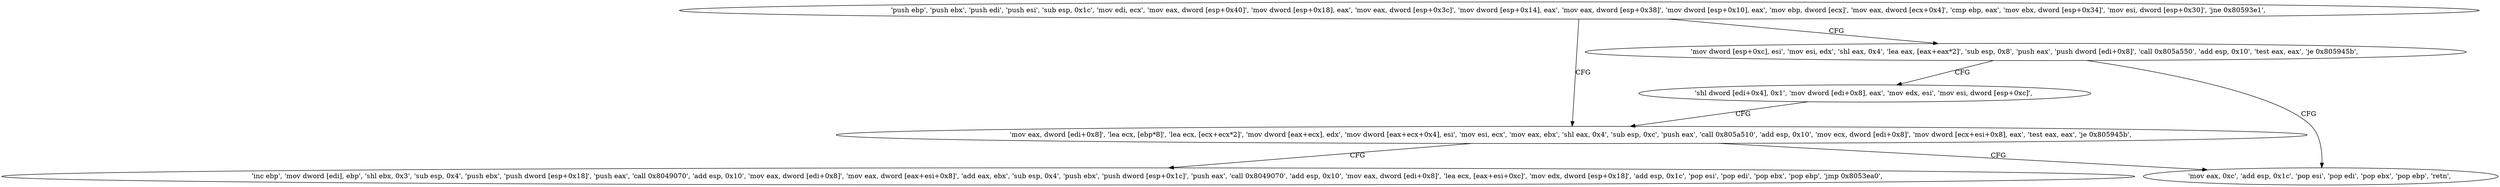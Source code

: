digraph "func" {
"134583168" [label = "'push ebp', 'push ebx', 'push edi', 'push esi', 'sub esp, 0x1c', 'mov edi, ecx', 'mov eax, dword [esp+0x40]', 'mov dword [esp+0x18], eax', 'mov eax, dword [esp+0x3c]', 'mov dword [esp+0x14], eax', 'mov eax, dword [esp+0x38]', 'mov dword [esp+0x10], eax', 'mov ebp, dword [ecx]', 'mov eax, dword [ecx+0x4]', 'cmp ebp, eax', 'mov ebx, dword [esp+0x34]', 'mov esi, dword [esp+0x30]', 'jne 0x80593e1', " ]
"134583265" [label = "'mov eax, dword [edi+0x8]', 'lea ecx, [ebp*8]', 'lea ecx, [ecx+ecx*2]', 'mov dword [eax+ecx], edx', 'mov dword [eax+ecx+0x4], esi', 'mov esi, ecx', 'mov eax, ebx', 'shl eax, 0x4', 'sub esp, 0xc', 'push eax', 'call 0x805a510', 'add esp, 0x10', 'mov ecx, dword [edi+0x8]', 'mov dword [ecx+esi+0x8], eax', 'test eax, eax', 'je 0x805945b', " ]
"134583218" [label = "'mov dword [esp+0xc], esi', 'mov esi, edx', 'shl eax, 0x4', 'lea eax, [eax+eax*2]', 'sub esp, 0x8', 'push eax', 'push dword [edi+0x8]', 'call 0x805a550', 'add esp, 0x10', 'test eax, eax', 'je 0x805945b', " ]
"134583387" [label = "'mov eax, 0xc', 'add esp, 0x1c', 'pop esi', 'pop edi', 'pop ebx', 'pop ebp', 'retn', " ]
"134583315" [label = "'inc ebp', 'mov dword [edi], ebp', 'shl ebx, 0x3', 'sub esp, 0x4', 'push ebx', 'push dword [esp+0x18]', 'push eax', 'call 0x8049070', 'add esp, 0x10', 'mov eax, dword [edi+0x8]', 'mov eax, dword [eax+esi+0x8]', 'add eax, ebx', 'sub esp, 0x4', 'push ebx', 'push dword [esp+0x1c]', 'push eax', 'call 0x8049070', 'add esp, 0x10', 'mov eax, dword [edi+0x8]', 'lea ecx, [eax+esi+0xc]', 'mov edx, dword [esp+0x18]', 'add esp, 0x1c', 'pop esi', 'pop edi', 'pop ebx', 'pop ebp', 'jmp 0x8053ea0', " ]
"134583253" [label = "'shl dword [edi+0x4], 0x1', 'mov dword [edi+0x8], eax', 'mov edx, esi', 'mov esi, dword [esp+0xc]', " ]
"134583168" -> "134583265" [ label = "CFG" ]
"134583168" -> "134583218" [ label = "CFG" ]
"134583265" -> "134583387" [ label = "CFG" ]
"134583265" -> "134583315" [ label = "CFG" ]
"134583218" -> "134583387" [ label = "CFG" ]
"134583218" -> "134583253" [ label = "CFG" ]
"134583253" -> "134583265" [ label = "CFG" ]
}
